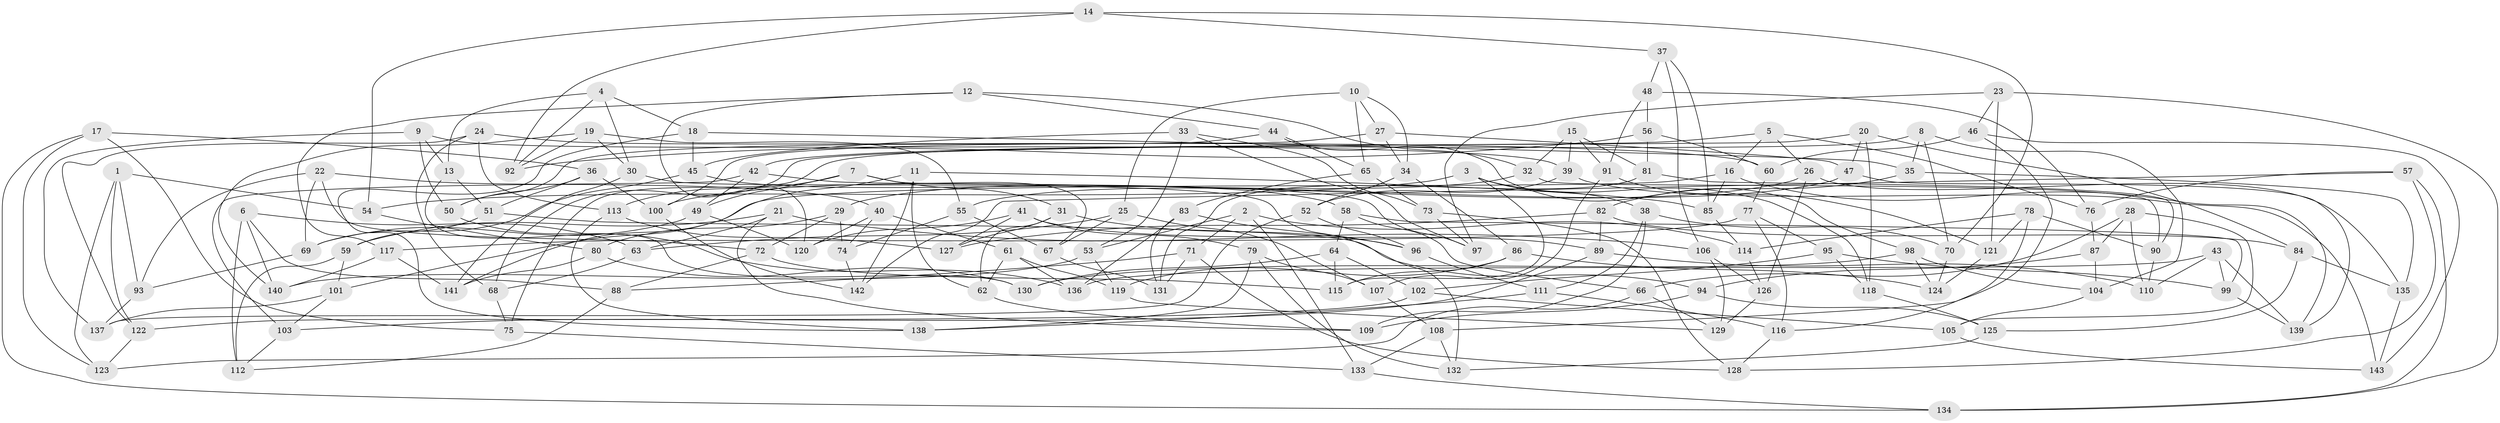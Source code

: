 // coarse degree distribution, {10: 0.20689655172413793, 9: 0.10344827586206896, 8: 0.06896551724137931, 4: 0.39655172413793105, 3: 0.1206896551724138, 12: 0.017241379310344827, 7: 0.017241379310344827, 6: 0.06896551724137931}
// Generated by graph-tools (version 1.1) at 2025/53/03/04/25 22:53:34]
// undirected, 143 vertices, 286 edges
graph export_dot {
  node [color=gray90,style=filled];
  1;
  2;
  3;
  4;
  5;
  6;
  7;
  8;
  9;
  10;
  11;
  12;
  13;
  14;
  15;
  16;
  17;
  18;
  19;
  20;
  21;
  22;
  23;
  24;
  25;
  26;
  27;
  28;
  29;
  30;
  31;
  32;
  33;
  34;
  35;
  36;
  37;
  38;
  39;
  40;
  41;
  42;
  43;
  44;
  45;
  46;
  47;
  48;
  49;
  50;
  51;
  52;
  53;
  54;
  55;
  56;
  57;
  58;
  59;
  60;
  61;
  62;
  63;
  64;
  65;
  66;
  67;
  68;
  69;
  70;
  71;
  72;
  73;
  74;
  75;
  76;
  77;
  78;
  79;
  80;
  81;
  82;
  83;
  84;
  85;
  86;
  87;
  88;
  89;
  90;
  91;
  92;
  93;
  94;
  95;
  96;
  97;
  98;
  99;
  100;
  101;
  102;
  103;
  104;
  105;
  106;
  107;
  108;
  109;
  110;
  111;
  112;
  113;
  114;
  115;
  116;
  117;
  118;
  119;
  120;
  121;
  122;
  123;
  124;
  125;
  126;
  127;
  128;
  129;
  130;
  131;
  132;
  133;
  134;
  135;
  136;
  137;
  138;
  139;
  140;
  141;
  142;
  143;
  1 -- 122;
  1 -- 54;
  1 -- 93;
  1 -- 123;
  2 -- 133;
  2 -- 53;
  2 -- 71;
  2 -- 114;
  3 -- 38;
  3 -- 115;
  3 -- 54;
  3 -- 118;
  4 -- 13;
  4 -- 92;
  4 -- 30;
  4 -- 18;
  5 -- 16;
  5 -- 42;
  5 -- 26;
  5 -- 76;
  6 -- 140;
  6 -- 112;
  6 -- 63;
  6 -- 88;
  7 -- 31;
  7 -- 67;
  7 -- 49;
  7 -- 113;
  8 -- 35;
  8 -- 104;
  8 -- 75;
  8 -- 70;
  9 -- 39;
  9 -- 137;
  9 -- 50;
  9 -- 13;
  10 -- 27;
  10 -- 65;
  10 -- 34;
  10 -- 25;
  11 -- 85;
  11 -- 142;
  11 -- 141;
  11 -- 62;
  12 -- 117;
  12 -- 32;
  12 -- 120;
  12 -- 44;
  13 -- 130;
  13 -- 51;
  14 -- 92;
  14 -- 37;
  14 -- 70;
  14 -- 54;
  15 -- 32;
  15 -- 39;
  15 -- 91;
  15 -- 81;
  16 -- 101;
  16 -- 139;
  16 -- 85;
  17 -- 75;
  17 -- 36;
  17 -- 134;
  17 -- 123;
  18 -- 45;
  18 -- 35;
  18 -- 138;
  19 -- 140;
  19 -- 30;
  19 -- 92;
  19 -- 55;
  20 -- 47;
  20 -- 84;
  20 -- 68;
  20 -- 118;
  21 -- 59;
  21 -- 109;
  21 -- 63;
  21 -- 106;
  22 -- 40;
  22 -- 72;
  22 -- 93;
  22 -- 69;
  23 -- 46;
  23 -- 97;
  23 -- 134;
  23 -- 121;
  24 -- 60;
  24 -- 122;
  24 -- 68;
  24 -- 113;
  25 -- 63;
  25 -- 107;
  25 -- 67;
  26 -- 29;
  26 -- 126;
  26 -- 135;
  27 -- 100;
  27 -- 47;
  27 -- 34;
  28 -- 105;
  28 -- 87;
  28 -- 66;
  28 -- 110;
  29 -- 80;
  29 -- 74;
  29 -- 72;
  30 -- 141;
  30 -- 132;
  31 -- 127;
  31 -- 62;
  31 -- 96;
  32 -- 90;
  32 -- 100;
  33 -- 45;
  33 -- 73;
  33 -- 97;
  33 -- 53;
  34 -- 86;
  34 -- 52;
  35 -- 135;
  35 -- 82;
  36 -- 51;
  36 -- 100;
  36 -- 50;
  37 -- 85;
  37 -- 48;
  37 -- 106;
  38 -- 70;
  38 -- 111;
  38 -- 109;
  39 -- 143;
  39 -- 52;
  40 -- 120;
  40 -- 61;
  40 -- 74;
  41 -- 120;
  41 -- 89;
  41 -- 79;
  41 -- 127;
  42 -- 97;
  42 -- 103;
  42 -- 49;
  43 -- 139;
  43 -- 136;
  43 -- 110;
  43 -- 99;
  44 -- 50;
  44 -- 65;
  44 -- 98;
  45 -- 69;
  45 -- 58;
  46 -- 108;
  46 -- 143;
  46 -- 60;
  47 -- 55;
  47 -- 139;
  48 -- 91;
  48 -- 56;
  48 -- 76;
  49 -- 69;
  49 -- 120;
  50 -- 136;
  51 -- 59;
  51 -- 94;
  52 -- 96;
  52 -- 137;
  53 -- 140;
  53 -- 119;
  54 -- 80;
  55 -- 74;
  55 -- 67;
  56 -- 60;
  56 -- 92;
  56 -- 81;
  57 -- 134;
  57 -- 128;
  57 -- 76;
  57 -- 142;
  58 -- 66;
  58 -- 99;
  58 -- 64;
  59 -- 112;
  59 -- 101;
  60 -- 77;
  61 -- 119;
  61 -- 62;
  61 -- 136;
  62 -- 109;
  63 -- 68;
  64 -- 102;
  64 -- 130;
  64 -- 115;
  65 -- 83;
  65 -- 73;
  66 -- 129;
  66 -- 123;
  67 -- 131;
  68 -- 75;
  69 -- 93;
  70 -- 124;
  71 -- 128;
  71 -- 88;
  71 -- 131;
  72 -- 88;
  72 -- 115;
  73 -- 97;
  73 -- 128;
  74 -- 142;
  75 -- 133;
  76 -- 87;
  77 -- 116;
  77 -- 117;
  77 -- 95;
  78 -- 116;
  78 -- 121;
  78 -- 90;
  78 -- 114;
  79 -- 107;
  79 -- 138;
  79 -- 132;
  80 -- 130;
  80 -- 141;
  81 -- 90;
  81 -- 131;
  82 -- 84;
  82 -- 127;
  82 -- 89;
  83 -- 96;
  83 -- 136;
  83 -- 131;
  84 -- 125;
  84 -- 135;
  85 -- 114;
  86 -- 124;
  86 -- 115;
  86 -- 119;
  87 -- 94;
  87 -- 104;
  88 -- 112;
  89 -- 103;
  89 -- 110;
  90 -- 110;
  91 -- 107;
  91 -- 121;
  93 -- 137;
  94 -- 109;
  94 -- 125;
  95 -- 118;
  95 -- 99;
  95 -- 102;
  96 -- 111;
  98 -- 130;
  98 -- 124;
  98 -- 104;
  99 -- 139;
  100 -- 142;
  101 -- 103;
  101 -- 137;
  102 -- 105;
  102 -- 122;
  103 -- 112;
  104 -- 105;
  105 -- 143;
  106 -- 129;
  106 -- 126;
  107 -- 108;
  108 -- 133;
  108 -- 132;
  111 -- 138;
  111 -- 116;
  113 -- 127;
  113 -- 138;
  114 -- 126;
  116 -- 128;
  117 -- 140;
  117 -- 141;
  118 -- 125;
  119 -- 129;
  121 -- 124;
  122 -- 123;
  125 -- 132;
  126 -- 129;
  133 -- 134;
  135 -- 143;
}
